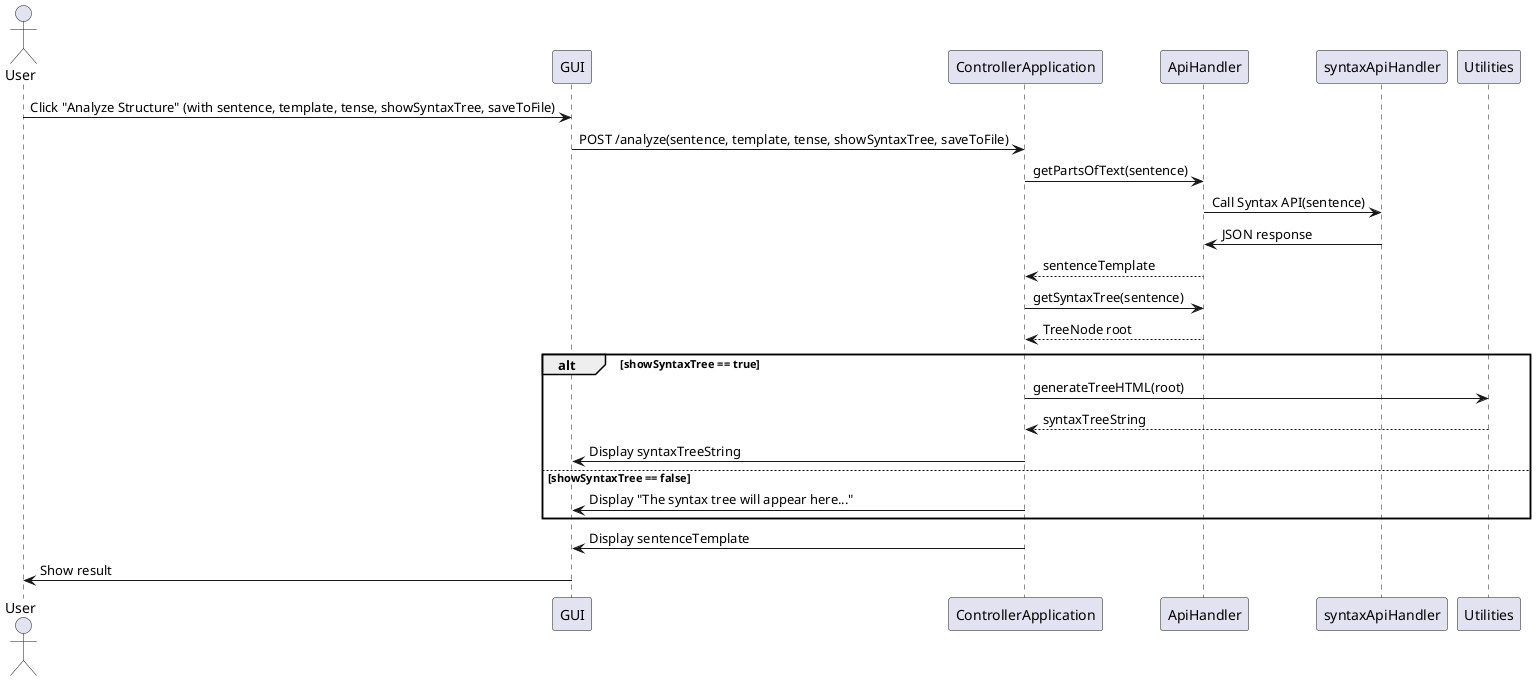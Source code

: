 @startuml 
actor User

User -> GUI: Click "Analyze Structure" (with sentence, template, tense, showSyntaxTree, saveToFile) 
GUI -> ControllerApplication: POST /analyze(sentence, template, tense, showSyntaxTree, saveToFile) 
ControllerApplication -> ApiHandler: getPartsOfText(sentence) 

'da vedere se tenere questa parte
ApiHandler -> syntaxApiHandler: Call Syntax API(sentence)
syntaxApiHandler -> ApiHandler: JSON response

ApiHandler --> ControllerApplication: sentenceTemplate
ControllerApplication -> ApiHandler: getSyntaxTree(sentence) 
ApiHandler --> ControllerApplication: TreeNode root 
alt showSyntaxTree == true 
  ControllerApplication -> Utilities: generateTreeHTML(root) 
  Utilities --> ControllerApplication: syntaxTreeString 
  ControllerApplication -> GUI: Display syntaxTreeString 
else showSyntaxTree == false 
  ControllerApplication -> GUI: Display "The syntax tree will appear here..." 
  end 
ControllerApplication -> GUI: Display sentenceTemplate 
GUI -> User: Show result

@enduml